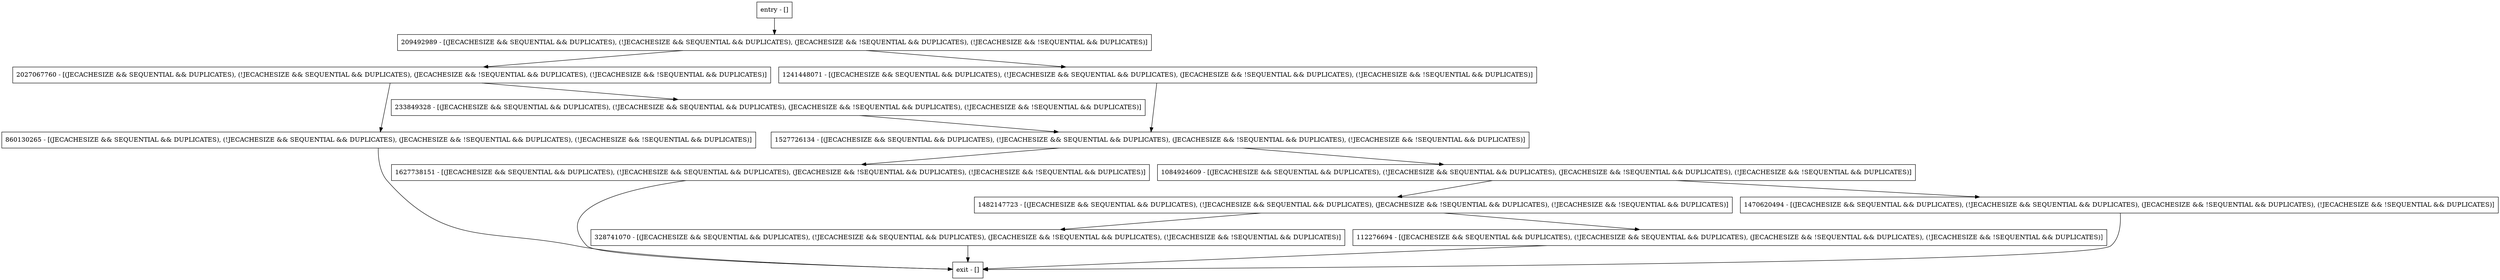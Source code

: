 digraph getWriteIntLength {
node [shape=record];
1482147723 [label="1482147723 - [(JECACHESIZE && SEQUENTIAL && DUPLICATES), (!JECACHESIZE && SEQUENTIAL && DUPLICATES), (JECACHESIZE && !SEQUENTIAL && DUPLICATES), (!JECACHESIZE && !SEQUENTIAL && DUPLICATES)]"];
328741070 [label="328741070 - [(JECACHESIZE && SEQUENTIAL && DUPLICATES), (!JECACHESIZE && SEQUENTIAL && DUPLICATES), (JECACHESIZE && !SEQUENTIAL && DUPLICATES), (!JECACHESIZE && !SEQUENTIAL && DUPLICATES)]"];
1627738151 [label="1627738151 - [(JECACHESIZE && SEQUENTIAL && DUPLICATES), (!JECACHESIZE && SEQUENTIAL && DUPLICATES), (JECACHESIZE && !SEQUENTIAL && DUPLICATES), (!JECACHESIZE && !SEQUENTIAL && DUPLICATES)]"];
1470620494 [label="1470620494 - [(JECACHESIZE && SEQUENTIAL && DUPLICATES), (!JECACHESIZE && SEQUENTIAL && DUPLICATES), (JECACHESIZE && !SEQUENTIAL && DUPLICATES), (!JECACHESIZE && !SEQUENTIAL && DUPLICATES)]"];
112276694 [label="112276694 - [(JECACHESIZE && SEQUENTIAL && DUPLICATES), (!JECACHESIZE && SEQUENTIAL && DUPLICATES), (JECACHESIZE && !SEQUENTIAL && DUPLICATES), (!JECACHESIZE && !SEQUENTIAL && DUPLICATES)]"];
860130265 [label="860130265 - [(JECACHESIZE && SEQUENTIAL && DUPLICATES), (!JECACHESIZE && SEQUENTIAL && DUPLICATES), (JECACHESIZE && !SEQUENTIAL && DUPLICATES), (!JECACHESIZE && !SEQUENTIAL && DUPLICATES)]"];
233849328 [label="233849328 - [(JECACHESIZE && SEQUENTIAL && DUPLICATES), (!JECACHESIZE && SEQUENTIAL && DUPLICATES), (JECACHESIZE && !SEQUENTIAL && DUPLICATES), (!JECACHESIZE && !SEQUENTIAL && DUPLICATES)]"];
entry [label="entry - []"];
exit [label="exit - []"];
209492989 [label="209492989 - [(JECACHESIZE && SEQUENTIAL && DUPLICATES), (!JECACHESIZE && SEQUENTIAL && DUPLICATES), (JECACHESIZE && !SEQUENTIAL && DUPLICATES), (!JECACHESIZE && !SEQUENTIAL && DUPLICATES)]"];
1084924609 [label="1084924609 - [(JECACHESIZE && SEQUENTIAL && DUPLICATES), (!JECACHESIZE && SEQUENTIAL && DUPLICATES), (JECACHESIZE && !SEQUENTIAL && DUPLICATES), (!JECACHESIZE && !SEQUENTIAL && DUPLICATES)]"];
2027067760 [label="2027067760 - [(JECACHESIZE && SEQUENTIAL && DUPLICATES), (!JECACHESIZE && SEQUENTIAL && DUPLICATES), (JECACHESIZE && !SEQUENTIAL && DUPLICATES), (!JECACHESIZE && !SEQUENTIAL && DUPLICATES)]"];
1241448071 [label="1241448071 - [(JECACHESIZE && SEQUENTIAL && DUPLICATES), (!JECACHESIZE && SEQUENTIAL && DUPLICATES), (JECACHESIZE && !SEQUENTIAL && DUPLICATES), (!JECACHESIZE && !SEQUENTIAL && DUPLICATES)]"];
1527726134 [label="1527726134 - [(JECACHESIZE && SEQUENTIAL && DUPLICATES), (!JECACHESIZE && SEQUENTIAL && DUPLICATES), (JECACHESIZE && !SEQUENTIAL && DUPLICATES), (!JECACHESIZE && !SEQUENTIAL && DUPLICATES)]"];
entry;
exit;
1482147723 -> 328741070;
1482147723 -> 112276694;
328741070 -> exit;
1627738151 -> exit;
1470620494 -> exit;
112276694 -> exit;
860130265 -> exit;
233849328 -> 1527726134;
entry -> 209492989;
209492989 -> 2027067760;
209492989 -> 1241448071;
1084924609 -> 1482147723;
1084924609 -> 1470620494;
2027067760 -> 860130265;
2027067760 -> 233849328;
1241448071 -> 1527726134;
1527726134 -> 1627738151;
1527726134 -> 1084924609;
}
